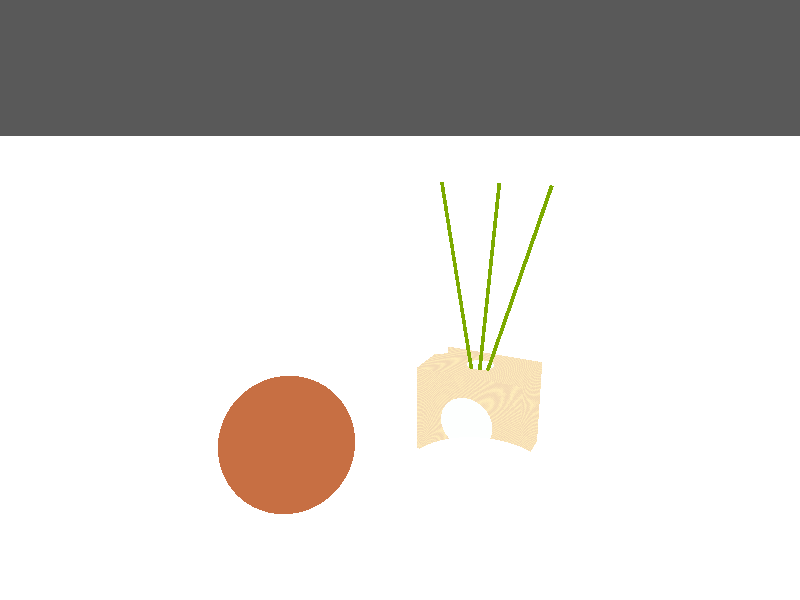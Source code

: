 #include "colors.inc" 
#include "woods.inc"  
#include "glass.inc" 

light_source {
 <0, 40, 40>
 color rgb <1, 1, 1>
  photons{
      refraction on
      reflection on
    }
}
 
camera {
 location <5,7,-10>
 //location<0,20,0>
 look_at <0.5,4,0>
}

plane { // Floor
 <0,-1,0>, 0 //Normal and distance
 texture {
 pigment {
  color rgb <1, 1, 1> 		

 }
   finish {
			//brightness 1.0
			diffuse 1.0

		} 
 }
}  

  sky_sphere {
    pigment {   color rgb <0.1, 0.1, 0.1> }
}
  

//##############################################################################
//CAJA
//############################################################################## 
#declare T0 = texture { T_Wood9 }
#declare T =
texture { T0
    finish { specular 0.70 roughness 0.5 ambient 0.3 }
}


#declare T3 = texture { T translate -x*10 rotate  <-50, 100, 0> translate z*100}

union{ 
difference{
 box {
    <0, 0, 0> <12, 10, 8>
        texture { T_Wood10
            finish { specular 0.2 roughness 0.05 ambient 0.35 }
            translate x*1
            rotate <0, 20, 0>
        }
 
 

  }
 
 union{
   sphere{ <6, 4.5, 4>, 5}
  cylinder{<6,4.5,4>,<6,12,4>, 1.5}
   pigment { color rgbf <0.98, 1.0, 0.99, 0.75> }
          finish { F_Glass4 }
          }
 
  
 }

  
union{
difference{

difference{

difference{
    sphere { <6, 4.5, 4>, 5
      // texture { T_Glass4 } interior {I_Glass caustics 1}
      // converted to material 26Sep2008 (jh)
      material {
        texture {
          pigment { color rgbf <0.98, 1.0, 0.99, 0.75> }
          finish { F_Glass4 }
          }
        //interior {I_Glass caustics 1}
    }  
    }
    
  union{
    
 cylinder{<6,4.5,4>,<6,12,4>, 2}
   pigment { color rgbf <0.98, 1.0, 0.99, 0.75> }
          finish { F_Glass4 }
          }
 
  box {
    <0, 0, 0> <12, 0.5, 8>
    texture {
    T3
 
    }
  }
 
          
 }        
 
 
 }
 

 sphere{<6,4.5,4>, 4.5
 
 texture {
          pigment { color rgbf <0.98, 1.0, 0.99, 0.75> }
          finish { F_Glass4 }
          }
 
 }

}
 
cylinder{

<5,0.5,1>, 
<12,30,7>,
0.2

pigment {   color rgb <0.2, 0.4, 0> }


}   

cylinder{

<6,0.5,2>, 
<6,30,8>,
0.2

pigment {   color rgb <0.2, 0.4, 0> }


}

cylinder{

<8,0.5,1>, 
<0,30,6>,
0.2

pigment {   color rgb <0.2, 0.4, 0> }


} 



} 

 rotate <0,3,0> 
 
 translate <1,0,8>

 scale <0.2, 0.2, 0.2>
} 

//############################################################################################################
//PORTAVELAS
//###########################################################################################################
   
union{

difference{
 
    union{
      prism {
        linear_sweep
        linear_spline
        0, 
        16.5, 
        4,
        <6,0>, <0,10>, <12,10>, <6,0>  
    
     } 
     
        prism{
        
        linear_sweep
        linear_spline
        0, 
        20, 
        4,
        <6,13>, <0,3>, <12,3>, <6,13> 
        }
     

        prism{
        
        linear_sweep
        linear_spline
        0, 
        15, 
        7,
        <3,2>, <0.5,7>, <3,12>, <9,12>, <11.5,7>,<9,2>, <3,2>  
        }
     

      
     
    }
    
    intersection{
    
        prism {
        linear_sweep
        linear_spline
        3, 
        23, 
        4,
        <6,0>, <0,10>, <12,10>, <6,0>  
    
     } 
     
        prism{
        
        linear_sweep
        linear_spline
        3, 
        23, 
        4,
        <6,13>, <0,3>, <12,3>, <6,13> 
        }     
        

     

    
    } 
   
   
      prism {
        linear_sweep
        linear_spline
        16.6, 
        23.5, 
        4,
        <6,0>, <0,9.75>, <12,9.75>, <6,0>

    
     }
     
        
       box {
    <5, 20, 1> <7, 0, 0>

   } 
   
   
          box {
    <5, 23, 13> <7, 0, 12>

   }
     
   
   
   
   
  
        prism {
        linear_sweep
        linear_spline
        -1, 
        23.5, 
        5,
        <1.5,2>, <0,5>, <-2,5>, <-2,2>, <1.5,2>

    
     }
    
    
     
        prism {
        linear_sweep
        linear_spline
        -1, 
        23.5, 
        5,
        <10.5,2>, <12,5>, <14,5>, <14,2>, <10.5,2>
  
    
     }
      
      
              prism {
        linear_sweep
        linear_spline
        -1, 
        23.5, 
        5,
        <1.5,12>, <0,9>, <-2,9>, <-2,12>, <1.5,12>

    
     }
     
     
              prism {
        linear_sweep
        linear_spline
        -1, 
        23.5, 
        5,
        <10.5,12>, <11.5,9>, <14,9>, <14,12>, <10.5,12>

     }
     
     
    
     
     
}
      
      material{
       texture {
        pigment {color rgbf <1, 1.0, 1, 1> }
        finish { refraction 1
                 reflection 0.1
                 specular 1
                 ambient 0.3    }
 
    } 
    interior {
            I_Glass caustics 1
        }
    }    
    photons { 
        target
        refraction on
        reflection on
    }
     
    
    normal{wrinkles 0.4 scale 0.55}
    
    
    translate<-10, 0, 10 >
    scale<0.35, 0.2,0.2>
    }



//############################################################################
//ROBERTINHO O CUENCO
//############################################################################

#declare base_bowl =
union {
    //Base sides
    difference {
        torus { 4, 2 pigment{White transmit 1}translate <0,0.1,0>}
        torus { 5, 2.825} 
    }
    //Base bottom
    cylinder { <0,-0.69,0>, <0,-0.68,0>, 2.119}   
} 

#declare bowl =
union {
    //Base
    object {base_bowl scale <1,0.6,1>} 
    //Semisphere
    union{        
        intersection {
            sphere { <0,4.5,0>, 4.5  } 
            plane { y, 3.5 pigment{White transmit 1}}
            translate <0,0.08,0>
        }
        intersection {
            sphere { <0,4.5,0>, 4.4 }
            plane { y, 3.5 pigment{White transmit 1}}
            translate <0,0.08,0> 
        }    
        torus { 4.335, 0.047 translate <0,3.58,0>}
    }
}

object {
    bowl 
    translate <8,0.66,-3>
    scale<0.3,0.3,0.3> 
    pigment {White}
    finish{
        ambient 0.3
        brilliance 0.7
        specular 0.9
        phong 0.9
        phong_size 150
        reflection 0.03
        metallic
 
}

}

//###############################################################################
//LAS PELOTAS
//############################################################################### 

#include "textures.inc"
#declare Rnd_1 = seed (547);   
#declare Rnd_2 = seed (837);
#declare Rnd_3 = seed (374);
#declare Rnd_4 = seed (468);
#declare Rnd_5 = seed (646);
// La posicion de la camara
#declare big_ball =
union {
    difference {
        sphere { <0,0,0> 2}
        plane { y, -1.9} 
    }
}

#declare crystal_ball =
union {
    object {big_ball}
    #for (r, 0.01, 0.1, 0.0002)
        #local X = 4*rand(Rnd_1)-2;
        #local Y = 4*rand(Rnd_2)-2;
        #local Z = 4*rand(Rnd_3)-2;
        #local mag = sqrt(X*X+Y*Y+Z*Z);
        #local d = 1.9*rand(Rnd_4)/mag;
        #if (d < 0.3)
            #local d = d*(rand(Rnd_5)+1.5);
        #end
        #local X = X*d;
        #local Y = Y*d;
        #local Z = Z*d;
        sphere { 
            <X,Y,Z> r 
            /*pigment {Orange}
            finish {
                ambient 0.9
                brilliance 1
                diffuse 0 
                reflection 0.2
                specular 1
                roughness 0.01 
            }*/
        }
    #end
}

object{
    crystal_ball 
    translate<-2,1.9,-2>
    scale<0.65, 0.65, 0.65>
     material{
        texture{
            pigment{ rgbf <0.568, 0.160, 0.056, 0.9>}
            finish{                 
                ambient 0.2
                diffuse 0.1
                refraction 1
                reflection 0.2
                specular 1
                roughness 0.001
                phong 0.9
                phong_size 200
            }
        }    
        interior {
            ior 1.5
        }
    }    
    photons { 
        target
        refraction on
        reflection on
    }
}


global_settings {
    photons {
        spacing 0.005
    }
    assumed_gamma 1.0
    max_trace_level 5
}


 